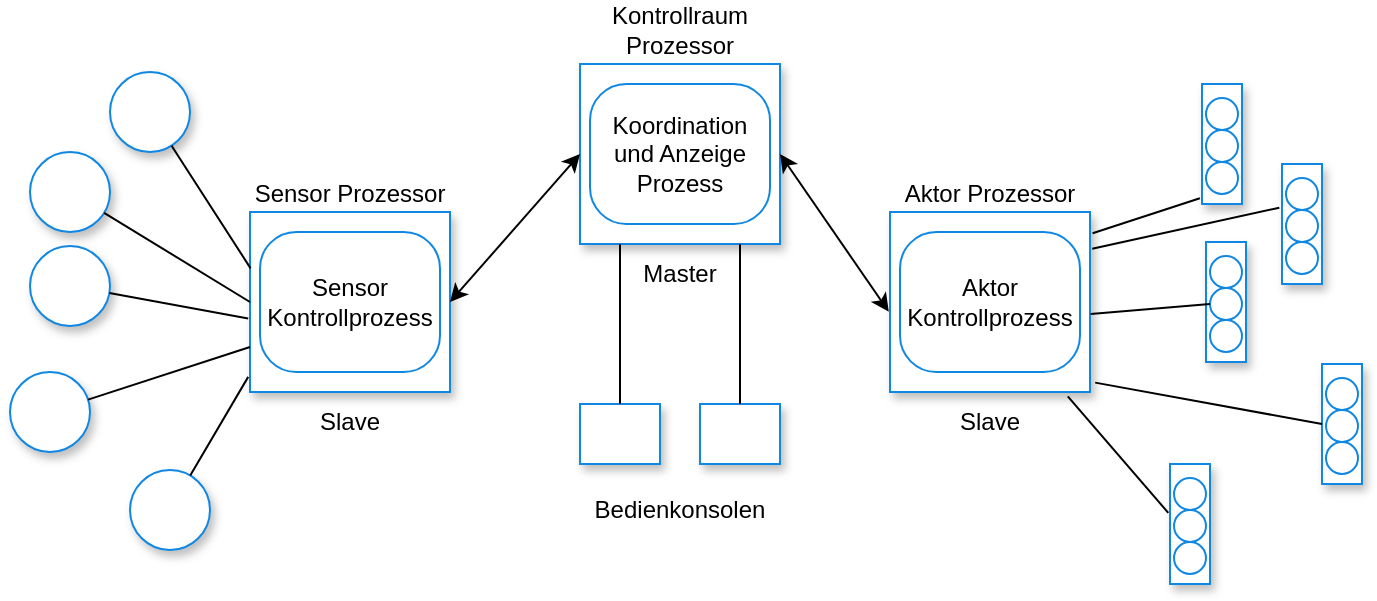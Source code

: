 <mxfile version="18.0.3" type="device"><diagram id="yePlM8yJ9B5buF782xa4" name="Page-1"><mxGraphModel dx="352" dy="1133" grid="1" gridSize="10" guides="1" tooltips="1" connect="1" arrows="1" fold="1" page="1" pageScale="1" pageWidth="1169" pageHeight="827" math="0" shadow="0"><root><mxCell id="0"/><mxCell id="1" parent="0"/><mxCell id="0_Ig0ZZr6ur-AhgmAlvg-35" value="Sensor Prozessor" style="whiteSpace=wrap;html=1;imageAspect=0;fillColor=#FFFFFF;strokeColor=#1088E3;strokeWidth=1;shadow=1;labelPosition=center;verticalLabelPosition=top;align=center;verticalAlign=bottom;" parent="1" vertex="1"><mxGeometry x="370" y="484" width="100" height="90" as="geometry"/></mxCell><mxCell id="0_Ig0ZZr6ur-AhgmAlvg-36" value="Sensor Kontrollprozess" style="rounded=1;whiteSpace=wrap;html=1;fillColor=#FFFFFF;strokeColor=#1088E3;strokeWidth=1;shadow=0;arcSize=26;" parent="1" vertex="1"><mxGeometry x="375" y="494" width="90" height="70" as="geometry"/></mxCell><mxCell id="0_Ig0ZZr6ur-AhgmAlvg-37" value="Slave" style="text;html=1;strokeColor=none;fillColor=none;align=center;verticalAlign=middle;whiteSpace=wrap;rounded=0;shadow=0;" parent="1" vertex="1"><mxGeometry x="390" y="574" width="60" height="30" as="geometry"/></mxCell><mxCell id="0_Ig0ZZr6ur-AhgmAlvg-38" value="" style="ellipse;whiteSpace=wrap;html=1;aspect=fixed;fillColor=#FFFFFF;strokeColor=#1088E3;strokeWidth=1;shadow=1;" parent="1" vertex="1"><mxGeometry x="310" y="613" width="40" height="40" as="geometry"/></mxCell><mxCell id="0_Ig0ZZr6ur-AhgmAlvg-39" value="" style="ellipse;whiteSpace=wrap;html=1;aspect=fixed;fillColor=#FFFFFF;strokeColor=#1088E3;strokeWidth=1;shadow=1;" parent="1" vertex="1"><mxGeometry x="250" y="564" width="40" height="40" as="geometry"/></mxCell><mxCell id="0_Ig0ZZr6ur-AhgmAlvg-40" value="" style="ellipse;whiteSpace=wrap;html=1;aspect=fixed;fillColor=#FFFFFF;strokeColor=#1088E3;strokeWidth=1;shadow=1;" parent="1" vertex="1"><mxGeometry x="260" y="501" width="40" height="40" as="geometry"/></mxCell><mxCell id="0_Ig0ZZr6ur-AhgmAlvg-41" value="" style="ellipse;whiteSpace=wrap;html=1;aspect=fixed;fillColor=#FFFFFF;strokeColor=#1088E3;strokeWidth=1;shadow=1;" parent="1" vertex="1"><mxGeometry x="260" y="454" width="40" height="40" as="geometry"/></mxCell><mxCell id="0_Ig0ZZr6ur-AhgmAlvg-42" value="" style="ellipse;whiteSpace=wrap;html=1;aspect=fixed;fillColor=#FFFFFF;strokeColor=#1088E3;strokeWidth=1;shadow=1;" parent="1" vertex="1"><mxGeometry x="300" y="414" width="40" height="40" as="geometry"/></mxCell><mxCell id="0_Ig0ZZr6ur-AhgmAlvg-43" value="Kontrollraum Prozessor" style="whiteSpace=wrap;html=1;imageAspect=0;fillColor=#FFFFFF;strokeColor=#1088E3;strokeWidth=1;shadow=1;labelPosition=center;verticalLabelPosition=top;align=center;verticalAlign=bottom;" parent="1" vertex="1"><mxGeometry x="535" y="410" width="100" height="90" as="geometry"/></mxCell><mxCell id="0_Ig0ZZr6ur-AhgmAlvg-44" value="Koordination und Anzeige Prozess" style="rounded=1;whiteSpace=wrap;html=1;fillColor=#FFFFFF;strokeColor=#1088E3;strokeWidth=1;shadow=0;arcSize=26;" parent="1" vertex="1"><mxGeometry x="540" y="420" width="90" height="70" as="geometry"/></mxCell><mxCell id="0_Ig0ZZr6ur-AhgmAlvg-45" value="Master" style="text;html=1;strokeColor=none;fillColor=none;align=center;verticalAlign=middle;whiteSpace=wrap;rounded=0;shadow=0;" parent="1" vertex="1"><mxGeometry x="555" y="500" width="60" height="30" as="geometry"/></mxCell><mxCell id="0_Ig0ZZr6ur-AhgmAlvg-46" value="" style="whiteSpace=wrap;html=1;imageAspect=0;fillColor=#FFFFFF;strokeColor=#1088E3;strokeWidth=1;shadow=1;" parent="1" vertex="1"><mxGeometry x="535" y="580" width="40" height="30" as="geometry"/></mxCell><mxCell id="0_Ig0ZZr6ur-AhgmAlvg-47" value="" style="whiteSpace=wrap;html=1;imageAspect=0;fillColor=#FFFFFF;strokeColor=#1088E3;strokeWidth=1;shadow=1;" parent="1" vertex="1"><mxGeometry x="595" y="580" width="40" height="30" as="geometry"/></mxCell><mxCell id="0_Ig0ZZr6ur-AhgmAlvg-48" value="Aktor Prozessor" style="whiteSpace=wrap;html=1;imageAspect=0;fillColor=#FFFFFF;strokeColor=#1088E3;strokeWidth=1;shadow=1;labelPosition=center;verticalLabelPosition=top;align=center;verticalAlign=bottom;" parent="1" vertex="1"><mxGeometry x="690" y="484" width="100" height="90" as="geometry"/></mxCell><mxCell id="0_Ig0ZZr6ur-AhgmAlvg-49" value="Aktor&lt;br&gt;Kontrollprozess" style="rounded=1;whiteSpace=wrap;html=1;fillColor=#FFFFFF;strokeColor=#1088E3;strokeWidth=1;shadow=0;arcSize=26;" parent="1" vertex="1"><mxGeometry x="695" y="494" width="90" height="70" as="geometry"/></mxCell><mxCell id="0_Ig0ZZr6ur-AhgmAlvg-50" value="Slave" style="text;html=1;strokeColor=none;fillColor=none;align=center;verticalAlign=middle;whiteSpace=wrap;rounded=0;shadow=0;" parent="1" vertex="1"><mxGeometry x="710" y="574" width="60" height="30" as="geometry"/></mxCell><mxCell id="0_Ig0ZZr6ur-AhgmAlvg-51" value="" style="whiteSpace=wrap;html=1;imageAspect=0;fillColor=#FFFFFF;strokeColor=#1088E3;strokeWidth=1;shadow=1;" parent="1" vertex="1"><mxGeometry x="846" y="420" width="20" height="60" as="geometry"/></mxCell><mxCell id="0_Ig0ZZr6ur-AhgmAlvg-52" value="" style="ellipse;whiteSpace=wrap;html=1;aspect=fixed;fillColor=#FFFFFF;strokeColor=#1088E3;strokeWidth=1;shadow=0;" parent="1" vertex="1"><mxGeometry x="848" y="427" width="16" height="16" as="geometry"/></mxCell><mxCell id="0_Ig0ZZr6ur-AhgmAlvg-53" value="" style="ellipse;whiteSpace=wrap;html=1;aspect=fixed;fillColor=#FFFFFF;strokeColor=#1088E3;strokeWidth=1;shadow=0;" parent="1" vertex="1"><mxGeometry x="848" y="443" width="16" height="16" as="geometry"/></mxCell><mxCell id="0_Ig0ZZr6ur-AhgmAlvg-54" value="" style="ellipse;whiteSpace=wrap;html=1;aspect=fixed;fillColor=#FFFFFF;strokeColor=#1088E3;strokeWidth=1;shadow=0;" parent="1" vertex="1"><mxGeometry x="848" y="459" width="16" height="16" as="geometry"/></mxCell><mxCell id="0_Ig0ZZr6ur-AhgmAlvg-55" value="" style="whiteSpace=wrap;html=1;imageAspect=0;fillColor=#FFFFFF;strokeColor=#1088E3;strokeWidth=1;shadow=1;" parent="1" vertex="1"><mxGeometry x="886" y="460" width="20" height="60" as="geometry"/></mxCell><mxCell id="0_Ig0ZZr6ur-AhgmAlvg-56" value="" style="ellipse;whiteSpace=wrap;html=1;aspect=fixed;fillColor=#FFFFFF;strokeColor=#1088E3;strokeWidth=1;shadow=0;" parent="1" vertex="1"><mxGeometry x="888" y="467" width="16" height="16" as="geometry"/></mxCell><mxCell id="0_Ig0ZZr6ur-AhgmAlvg-57" value="" style="ellipse;whiteSpace=wrap;html=1;aspect=fixed;fillColor=#FFFFFF;strokeColor=#1088E3;strokeWidth=1;shadow=0;" parent="1" vertex="1"><mxGeometry x="888" y="483" width="16" height="16" as="geometry"/></mxCell><mxCell id="0_Ig0ZZr6ur-AhgmAlvg-58" value="" style="ellipse;whiteSpace=wrap;html=1;aspect=fixed;fillColor=#FFFFFF;strokeColor=#1088E3;strokeWidth=1;shadow=0;" parent="1" vertex="1"><mxGeometry x="888" y="499" width="16" height="16" as="geometry"/></mxCell><mxCell id="0_Ig0ZZr6ur-AhgmAlvg-59" value="" style="whiteSpace=wrap;html=1;imageAspect=0;fillColor=#FFFFFF;strokeColor=#1088E3;strokeWidth=1;shadow=1;" parent="1" vertex="1"><mxGeometry x="848" y="499" width="20" height="60" as="geometry"/></mxCell><mxCell id="0_Ig0ZZr6ur-AhgmAlvg-60" value="" style="ellipse;whiteSpace=wrap;html=1;aspect=fixed;fillColor=#FFFFFF;strokeColor=#1088E3;strokeWidth=1;shadow=0;" parent="1" vertex="1"><mxGeometry x="850" y="506" width="16" height="16" as="geometry"/></mxCell><mxCell id="0_Ig0ZZr6ur-AhgmAlvg-61" value="" style="ellipse;whiteSpace=wrap;html=1;aspect=fixed;fillColor=#FFFFFF;strokeColor=#1088E3;strokeWidth=1;shadow=0;" parent="1" vertex="1"><mxGeometry x="850" y="522" width="16" height="16" as="geometry"/></mxCell><mxCell id="0_Ig0ZZr6ur-AhgmAlvg-62" value="" style="ellipse;whiteSpace=wrap;html=1;aspect=fixed;fillColor=#FFFFFF;strokeColor=#1088E3;strokeWidth=1;shadow=0;" parent="1" vertex="1"><mxGeometry x="850" y="538" width="16" height="16" as="geometry"/></mxCell><mxCell id="0_Ig0ZZr6ur-AhgmAlvg-63" value="" style="whiteSpace=wrap;html=1;imageAspect=0;fillColor=#FFFFFF;strokeColor=#1088E3;strokeWidth=1;shadow=1;" parent="1" vertex="1"><mxGeometry x="906" y="560" width="20" height="60" as="geometry"/></mxCell><mxCell id="0_Ig0ZZr6ur-AhgmAlvg-64" value="" style="ellipse;whiteSpace=wrap;html=1;aspect=fixed;fillColor=#FFFFFF;strokeColor=#1088E3;strokeWidth=1;shadow=0;" parent="1" vertex="1"><mxGeometry x="908" y="567" width="16" height="16" as="geometry"/></mxCell><mxCell id="0_Ig0ZZr6ur-AhgmAlvg-65" value="" style="ellipse;whiteSpace=wrap;html=1;aspect=fixed;fillColor=#FFFFFF;strokeColor=#1088E3;strokeWidth=1;shadow=0;" parent="1" vertex="1"><mxGeometry x="908" y="583" width="16" height="16" as="geometry"/></mxCell><mxCell id="0_Ig0ZZr6ur-AhgmAlvg-66" value="" style="ellipse;whiteSpace=wrap;html=1;aspect=fixed;fillColor=#FFFFFF;strokeColor=#1088E3;strokeWidth=1;shadow=0;" parent="1" vertex="1"><mxGeometry x="908" y="599" width="16" height="16" as="geometry"/></mxCell><mxCell id="0_Ig0ZZr6ur-AhgmAlvg-67" value="" style="whiteSpace=wrap;html=1;imageAspect=0;fillColor=#FFFFFF;strokeColor=#1088E3;strokeWidth=1;shadow=1;" parent="1" vertex="1"><mxGeometry x="830" y="610" width="20" height="60" as="geometry"/></mxCell><mxCell id="0_Ig0ZZr6ur-AhgmAlvg-68" value="" style="ellipse;whiteSpace=wrap;html=1;aspect=fixed;fillColor=#FFFFFF;strokeColor=#1088E3;strokeWidth=1;shadow=0;" parent="1" vertex="1"><mxGeometry x="832" y="617" width="16" height="16" as="geometry"/></mxCell><mxCell id="0_Ig0ZZr6ur-AhgmAlvg-69" value="" style="ellipse;whiteSpace=wrap;html=1;aspect=fixed;fillColor=#FFFFFF;strokeColor=#1088E3;strokeWidth=1;shadow=0;" parent="1" vertex="1"><mxGeometry x="832" y="633" width="16" height="16" as="geometry"/></mxCell><mxCell id="0_Ig0ZZr6ur-AhgmAlvg-70" value="" style="ellipse;whiteSpace=wrap;html=1;aspect=fixed;fillColor=#FFFFFF;strokeColor=#1088E3;strokeWidth=1;shadow=0;" parent="1" vertex="1"><mxGeometry x="832" y="649" width="16" height="16" as="geometry"/></mxCell><mxCell id="0_Ig0ZZr6ur-AhgmAlvg-71" value="" style="endArrow=none;html=1;rounded=0;entryX=0.003;entryY=0.313;entryDx=0;entryDy=0;entryPerimeter=0;" parent="1" source="0_Ig0ZZr6ur-AhgmAlvg-42" target="0_Ig0ZZr6ur-AhgmAlvg-35" edge="1"><mxGeometry width="50" height="50" relative="1" as="geometry"><mxPoint x="390.0" y="284.005" as="sourcePoint"/><mxPoint x="521.32" y="334.213" as="targetPoint"/></mxGeometry></mxCell><mxCell id="0_Ig0ZZr6ur-AhgmAlvg-72" value="" style="endArrow=none;html=1;rounded=0;entryX=0;entryY=0.5;entryDx=0;entryDy=0;" parent="1" source="0_Ig0ZZr6ur-AhgmAlvg-41" target="0_Ig0ZZr6ur-AhgmAlvg-35" edge="1"><mxGeometry width="50" height="50" relative="1" as="geometry"><mxPoint x="360.38" y="425.096" as="sourcePoint"/><mxPoint x="408.626" y="504" as="targetPoint"/></mxGeometry></mxCell><mxCell id="0_Ig0ZZr6ur-AhgmAlvg-73" value="" style="endArrow=none;html=1;rounded=0;entryX=-0.009;entryY=0.592;entryDx=0;entryDy=0;entryPerimeter=0;" parent="1" source="0_Ig0ZZr6ur-AhgmAlvg-40" target="0_Ig0ZZr6ur-AhgmAlvg-35" edge="1"><mxGeometry width="50" height="50" relative="1" as="geometry"><mxPoint x="370.38" y="435.096" as="sourcePoint"/><mxPoint x="418.626" y="514" as="targetPoint"/></mxGeometry></mxCell><mxCell id="0_Ig0ZZr6ur-AhgmAlvg-74" value="" style="endArrow=none;html=1;rounded=0;entryX=0;entryY=0.75;entryDx=0;entryDy=0;" parent="1" source="0_Ig0ZZr6ur-AhgmAlvg-39" target="0_Ig0ZZr6ur-AhgmAlvg-35" edge="1"><mxGeometry width="50" height="50" relative="1" as="geometry"><mxPoint x="380.38" y="445.096" as="sourcePoint"/><mxPoint x="428.626" y="524" as="targetPoint"/></mxGeometry></mxCell><mxCell id="0_Ig0ZZr6ur-AhgmAlvg-75" value="" style="endArrow=none;html=1;rounded=0;entryX=-0.009;entryY=0.916;entryDx=0;entryDy=0;entryPerimeter=0;" parent="1" source="0_Ig0ZZr6ur-AhgmAlvg-38" target="0_Ig0ZZr6ur-AhgmAlvg-35" edge="1"><mxGeometry width="50" height="50" relative="1" as="geometry"><mxPoint x="390.38" y="455.096" as="sourcePoint"/><mxPoint x="438.626" y="534" as="targetPoint"/></mxGeometry></mxCell><mxCell id="0_Ig0ZZr6ur-AhgmAlvg-76" value="" style="endArrow=classic;startArrow=classic;html=1;rounded=0;entryX=0;entryY=0.5;entryDx=0;entryDy=0;exitX=1;exitY=0.5;exitDx=0;exitDy=0;" parent="1" source="0_Ig0ZZr6ur-AhgmAlvg-35" target="0_Ig0ZZr6ur-AhgmAlvg-43" edge="1"><mxGeometry width="50" height="50" relative="1" as="geometry"><mxPoint x="480" y="510" as="sourcePoint"/><mxPoint x="530" y="460" as="targetPoint"/></mxGeometry></mxCell><mxCell id="0_Ig0ZZr6ur-AhgmAlvg-77" value="" style="endArrow=none;html=1;rounded=0;exitX=0.5;exitY=0;exitDx=0;exitDy=0;entryX=0;entryY=0;entryDx=0;entryDy=0;" parent="1" source="0_Ig0ZZr6ur-AhgmAlvg-46" target="0_Ig0ZZr6ur-AhgmAlvg-45" edge="1"><mxGeometry width="50" height="50" relative="1" as="geometry"><mxPoint x="340.38" y="461.096" as="sourcePoint"/><mxPoint x="388.626" y="540" as="targetPoint"/></mxGeometry></mxCell><mxCell id="0_Ig0ZZr6ur-AhgmAlvg-78" value="" style="endArrow=none;html=1;rounded=0;entryX=0.5;entryY=0;entryDx=0;entryDy=0;exitX=1;exitY=0;exitDx=0;exitDy=0;" parent="1" source="0_Ig0ZZr6ur-AhgmAlvg-45" target="0_Ig0ZZr6ur-AhgmAlvg-47" edge="1"><mxGeometry width="50" height="50" relative="1" as="geometry"><mxPoint x="350.38" y="471.096" as="sourcePoint"/><mxPoint x="398.626" y="550" as="targetPoint"/></mxGeometry></mxCell><mxCell id="0_Ig0ZZr6ur-AhgmAlvg-79" value="Bedienkonsolen" style="text;html=1;strokeColor=none;fillColor=none;align=center;verticalAlign=middle;whiteSpace=wrap;rounded=0;shadow=0;" parent="1" vertex="1"><mxGeometry x="555" y="618" width="60" height="30" as="geometry"/></mxCell><mxCell id="0_Ig0ZZr6ur-AhgmAlvg-80" value="" style="endArrow=classic;startArrow=classic;html=1;rounded=0;entryX=1;entryY=0.5;entryDx=0;entryDy=0;exitX=-0.006;exitY=0.554;exitDx=0;exitDy=0;exitPerimeter=0;" parent="1" source="0_Ig0ZZr6ur-AhgmAlvg-48" target="0_Ig0ZZr6ur-AhgmAlvg-43" edge="1"><mxGeometry width="50" height="50" relative="1" as="geometry"><mxPoint x="480" y="539" as="sourcePoint"/><mxPoint x="545" y="465" as="targetPoint"/></mxGeometry></mxCell><mxCell id="0_Ig0ZZr6ur-AhgmAlvg-81" value="" style="endArrow=none;html=1;rounded=0;entryX=0;entryY=0.5;entryDx=0;entryDy=0;exitX=1.026;exitY=0.948;exitDx=0;exitDy=0;exitPerimeter=0;" parent="1" source="0_Ig0ZZr6ur-AhgmAlvg-48" target="0_Ig0ZZr6ur-AhgmAlvg-63" edge="1"><mxGeometry width="50" height="50" relative="1" as="geometry"><mxPoint x="823.048" y="599.004" as="sourcePoint"/><mxPoint x="904" y="572.6" as="targetPoint"/></mxGeometry></mxCell><mxCell id="0_Ig0ZZr6ur-AhgmAlvg-84" value="" style="endArrow=none;html=1;rounded=0;entryX=-0.043;entryY=0.407;entryDx=0;entryDy=0;exitX=0.889;exitY=1.024;exitDx=0;exitDy=0;exitPerimeter=0;entryPerimeter=0;" parent="1" source="0_Ig0ZZr6ur-AhgmAlvg-48" target="0_Ig0ZZr6ur-AhgmAlvg-67" edge="1"><mxGeometry width="50" height="50" relative="1" as="geometry"><mxPoint x="802.6" y="579.32" as="sourcePoint"/><mxPoint x="916" y="600" as="targetPoint"/></mxGeometry></mxCell><mxCell id="0_Ig0ZZr6ur-AhgmAlvg-85" value="" style="endArrow=none;html=1;rounded=0;exitX=1.003;exitY=0.567;exitDx=0;exitDy=0;exitPerimeter=0;entryX=0;entryY=0.5;entryDx=0;entryDy=0;" parent="1" source="0_Ig0ZZr6ur-AhgmAlvg-48" target="0_Ig0ZZr6ur-AhgmAlvg-61" edge="1"><mxGeometry width="50" height="50" relative="1" as="geometry"><mxPoint x="812.6" y="589.32" as="sourcePoint"/><mxPoint x="840" y="550" as="targetPoint"/></mxGeometry></mxCell><mxCell id="0_Ig0ZZr6ur-AhgmAlvg-86" value="" style="endArrow=none;html=1;rounded=0;exitX=1.011;exitY=0.204;exitDx=0;exitDy=0;exitPerimeter=0;entryX=-0.067;entryY=0.364;entryDx=0;entryDy=0;entryPerimeter=0;" parent="1" source="0_Ig0ZZr6ur-AhgmAlvg-48" target="0_Ig0ZZr6ur-AhgmAlvg-55" edge="1"><mxGeometry width="50" height="50" relative="1" as="geometry"><mxPoint x="800.3" y="545.03" as="sourcePoint"/><mxPoint x="860.0" y="540" as="targetPoint"/></mxGeometry></mxCell><mxCell id="0_Ig0ZZr6ur-AhgmAlvg-87" value="" style="endArrow=none;html=1;rounded=0;exitX=1.013;exitY=0.118;exitDx=0;exitDy=0;exitPerimeter=0;entryX=-0.053;entryY=0.952;entryDx=0;entryDy=0;entryPerimeter=0;" parent="1" source="0_Ig0ZZr6ur-AhgmAlvg-48" target="0_Ig0ZZr6ur-AhgmAlvg-51" edge="1"><mxGeometry width="50" height="50" relative="1" as="geometry"><mxPoint x="810.3" y="555.03" as="sourcePoint"/><mxPoint x="870.0" y="550" as="targetPoint"/></mxGeometry></mxCell></root></mxGraphModel></diagram></mxfile>